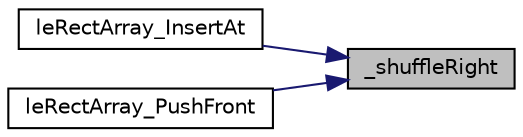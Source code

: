 digraph "_shuffleRight"
{
 // LATEX_PDF_SIZE
  edge [fontname="Helvetica",fontsize="10",labelfontname="Helvetica",labelfontsize="10"];
  node [fontname="Helvetica",fontsize="10",shape=record];
  rankdir="RL";
  Node1 [label="_shuffleRight",height=0.2,width=0.4,color="black", fillcolor="grey75", style="filled", fontcolor="black",tooltip=" "];
  Node1 -> Node2 [dir="back",color="midnightblue",fontsize="10",style="solid",fontname="Helvetica"];
  Node2 [label="leRectArray_InsertAt",height=0.2,width=0.4,color="black", fillcolor="white", style="filled",URL="$legato__rectarray_8h.html#a2a10dfbed9232971218050c5c4240a37",tooltip=" "];
  Node1 -> Node3 [dir="back",color="midnightblue",fontsize="10",style="solid",fontname="Helvetica"];
  Node3 [label="leRectArray_PushFront",height=0.2,width=0.4,color="black", fillcolor="white", style="filled",URL="$legato__rectarray_8h.html#a33f61f9916fead1f2bdf6067206ac015",tooltip=" "];
}
